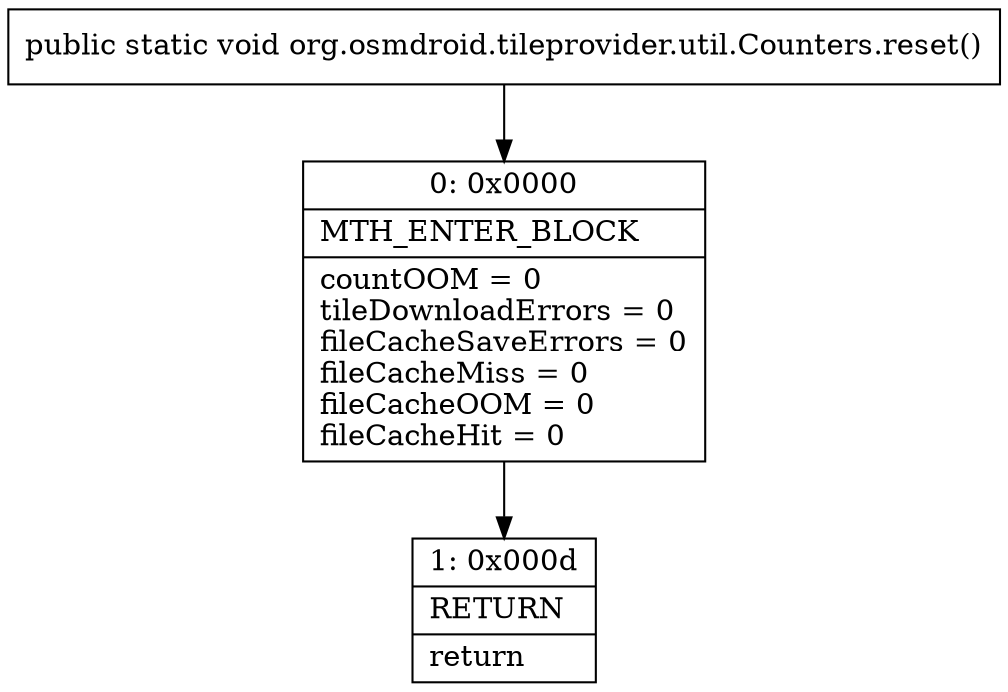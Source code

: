 digraph "CFG fororg.osmdroid.tileprovider.util.Counters.reset()V" {
Node_0 [shape=record,label="{0\:\ 0x0000|MTH_ENTER_BLOCK\l|countOOM = 0\ltileDownloadErrors = 0\lfileCacheSaveErrors = 0\lfileCacheMiss = 0\lfileCacheOOM = 0\lfileCacheHit = 0\l}"];
Node_1 [shape=record,label="{1\:\ 0x000d|RETURN\l|return\l}"];
MethodNode[shape=record,label="{public static void org.osmdroid.tileprovider.util.Counters.reset() }"];
MethodNode -> Node_0;
Node_0 -> Node_1;
}

